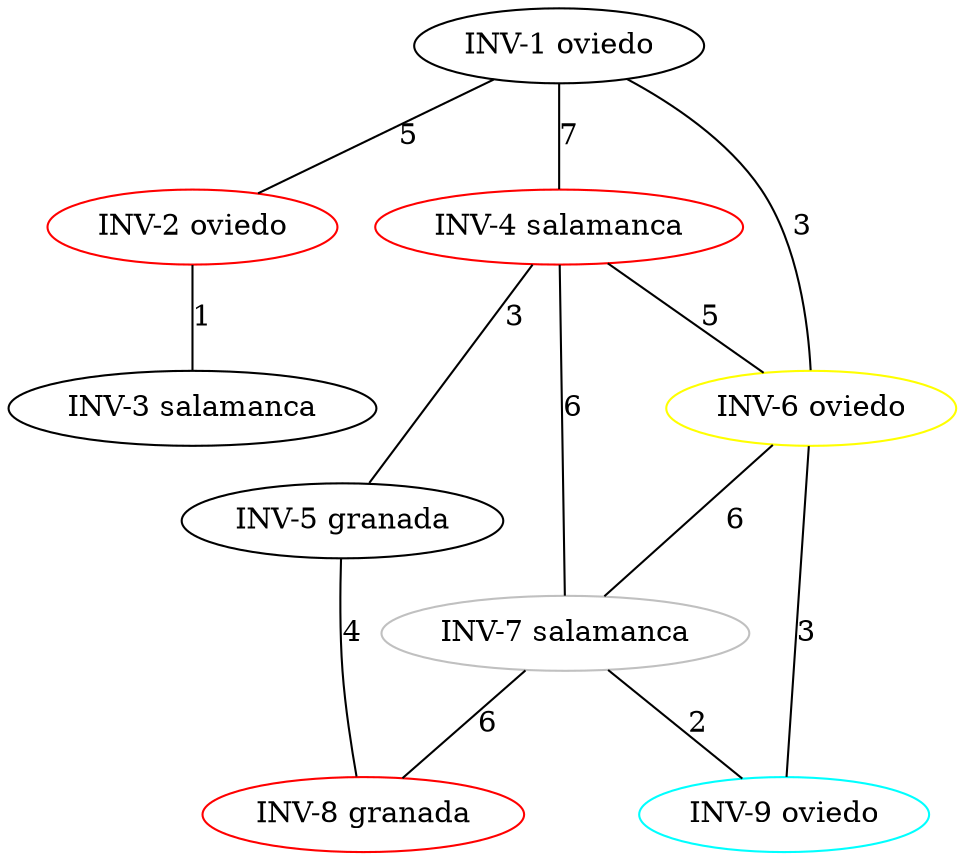strict graph G {
  1 [ color="" label="INV-1 oviedo" ];
  2 [ color="red" label="INV-2 oviedo" ];
  3 [ color="" label="INV-3 salamanca" ];
  4 [ color="red" label="INV-4 salamanca" ];
  5 [ color="" label="INV-5 granada" ];
  6 [ color="yellow" label="INV-6 oviedo" ];
  7 [ color="gray" label="INV-7 salamanca" ];
  8 [ color="red" label="INV-8 granada" ];
  9 [ color="cyan" label="INV-9 oviedo" ];
  1 -- 6 [ style="solid" label="3" ];
  1 -- 2 [ style="solid" label="5" ];
  1 -- 4 [ style="solid" label="7" ];
  4 -- 7 [ style="solid" label="6" ];
  4 -- 5 [ style="solid" label="3" ];
  4 -- 6 [ style="solid" label="5" ];
  5 -- 8 [ style="solid" label="4" ];
  6 -- 9 [ style="solid" label="3" ];
  6 -- 7 [ style="solid" label="6" ];
  7 -- 8 [ style="solid" label="6" ];
  7 -- 9 [ style="solid" label="2" ];
  2 -- 3 [ style="solid" label="1" ];
}
